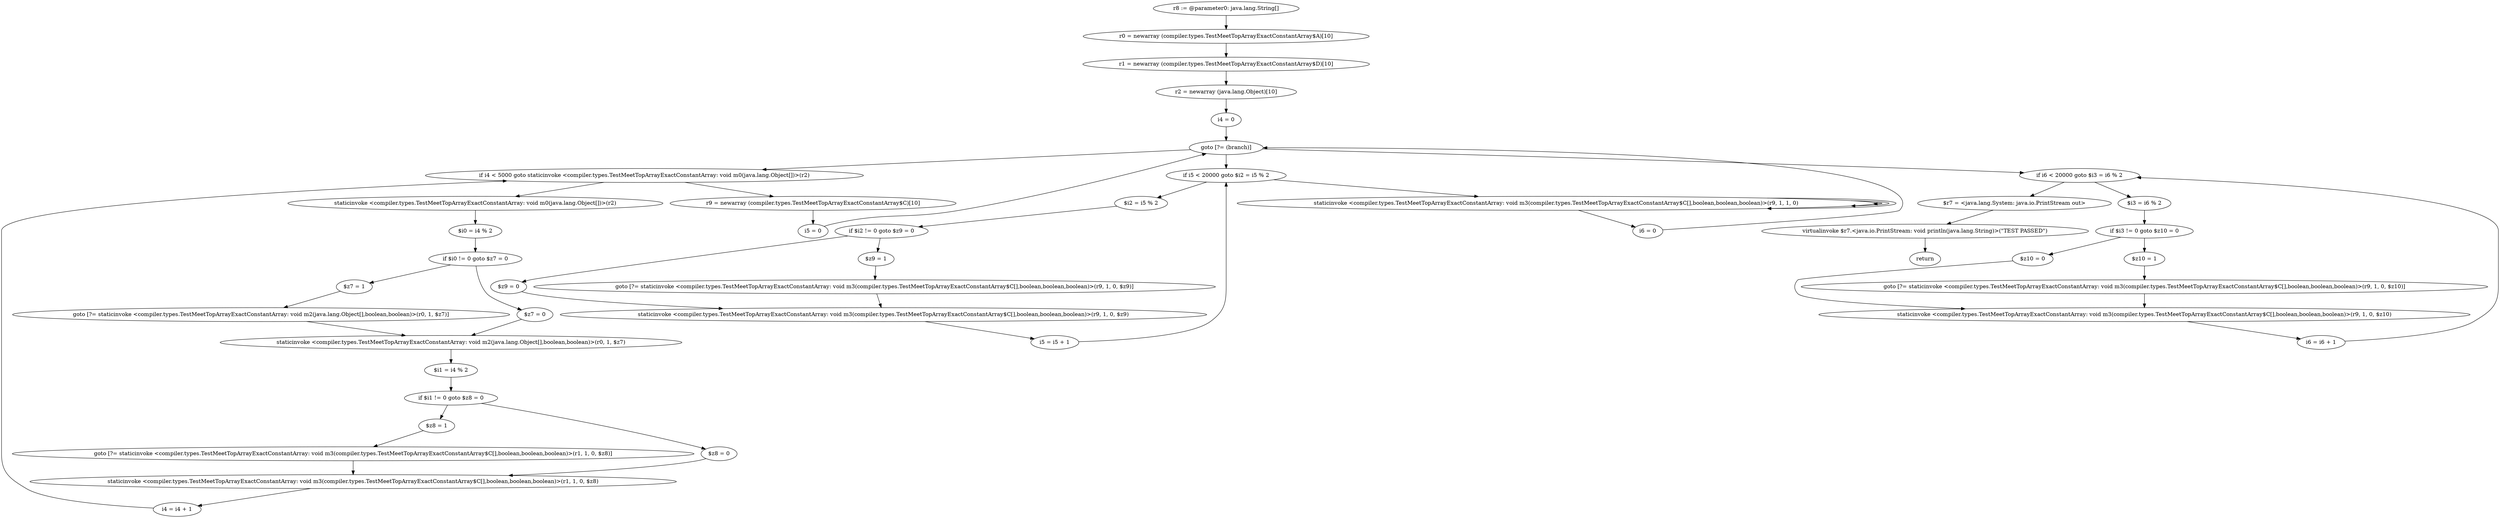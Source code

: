 digraph "unitGraph" {
    "r8 := @parameter0: java.lang.String[]"
    "r0 = newarray (compiler.types.TestMeetTopArrayExactConstantArray$A)[10]"
    "r1 = newarray (compiler.types.TestMeetTopArrayExactConstantArray$D)[10]"
    "r2 = newarray (java.lang.Object)[10]"
    "i4 = 0"
    "goto [?= (branch)]"
    "staticinvoke <compiler.types.TestMeetTopArrayExactConstantArray: void m0(java.lang.Object[])>(r2)"
    "$i0 = i4 % 2"
    "if $i0 != 0 goto $z7 = 0"
    "$z7 = 1"
    "goto [?= staticinvoke <compiler.types.TestMeetTopArrayExactConstantArray: void m2(java.lang.Object[],boolean,boolean)>(r0, 1, $z7)]"
    "$z7 = 0"
    "staticinvoke <compiler.types.TestMeetTopArrayExactConstantArray: void m2(java.lang.Object[],boolean,boolean)>(r0, 1, $z7)"
    "$i1 = i4 % 2"
    "if $i1 != 0 goto $z8 = 0"
    "$z8 = 1"
    "goto [?= staticinvoke <compiler.types.TestMeetTopArrayExactConstantArray: void m3(compiler.types.TestMeetTopArrayExactConstantArray$C[],boolean,boolean,boolean)>(r1, 1, 0, $z8)]"
    "$z8 = 0"
    "staticinvoke <compiler.types.TestMeetTopArrayExactConstantArray: void m3(compiler.types.TestMeetTopArrayExactConstantArray$C[],boolean,boolean,boolean)>(r1, 1, 0, $z8)"
    "i4 = i4 + 1"
    "if i4 < 5000 goto staticinvoke <compiler.types.TestMeetTopArrayExactConstantArray: void m0(java.lang.Object[])>(r2)"
    "r9 = newarray (compiler.types.TestMeetTopArrayExactConstantArray$C)[10]"
    "i5 = 0"
    "$i2 = i5 % 2"
    "if $i2 != 0 goto $z9 = 0"
    "$z9 = 1"
    "goto [?= staticinvoke <compiler.types.TestMeetTopArrayExactConstantArray: void m3(compiler.types.TestMeetTopArrayExactConstantArray$C[],boolean,boolean,boolean)>(r9, 1, 0, $z9)]"
    "$z9 = 0"
    "staticinvoke <compiler.types.TestMeetTopArrayExactConstantArray: void m3(compiler.types.TestMeetTopArrayExactConstantArray$C[],boolean,boolean,boolean)>(r9, 1, 0, $z9)"
    "i5 = i5 + 1"
    "if i5 < 20000 goto $i2 = i5 % 2"
    "staticinvoke <compiler.types.TestMeetTopArrayExactConstantArray: void m3(compiler.types.TestMeetTopArrayExactConstantArray$C[],boolean,boolean,boolean)>(r9, 1, 1, 0)"
    "i6 = 0"
    "$i3 = i6 % 2"
    "if $i3 != 0 goto $z10 = 0"
    "$z10 = 1"
    "goto [?= staticinvoke <compiler.types.TestMeetTopArrayExactConstantArray: void m3(compiler.types.TestMeetTopArrayExactConstantArray$C[],boolean,boolean,boolean)>(r9, 1, 0, $z10)]"
    "$z10 = 0"
    "staticinvoke <compiler.types.TestMeetTopArrayExactConstantArray: void m3(compiler.types.TestMeetTopArrayExactConstantArray$C[],boolean,boolean,boolean)>(r9, 1, 0, $z10)"
    "i6 = i6 + 1"
    "if i6 < 20000 goto $i3 = i6 % 2"
    "$r7 = <java.lang.System: java.io.PrintStream out>"
    "virtualinvoke $r7.<java.io.PrintStream: void println(java.lang.String)>(\"TEST PASSED\")"
    "return"
    "r8 := @parameter0: java.lang.String[]"->"r0 = newarray (compiler.types.TestMeetTopArrayExactConstantArray$A)[10]";
    "r0 = newarray (compiler.types.TestMeetTopArrayExactConstantArray$A)[10]"->"r1 = newarray (compiler.types.TestMeetTopArrayExactConstantArray$D)[10]";
    "r1 = newarray (compiler.types.TestMeetTopArrayExactConstantArray$D)[10]"->"r2 = newarray (java.lang.Object)[10]";
    "r2 = newarray (java.lang.Object)[10]"->"i4 = 0";
    "i4 = 0"->"goto [?= (branch)]";
    "goto [?= (branch)]"->"if i4 < 5000 goto staticinvoke <compiler.types.TestMeetTopArrayExactConstantArray: void m0(java.lang.Object[])>(r2)";
    "staticinvoke <compiler.types.TestMeetTopArrayExactConstantArray: void m0(java.lang.Object[])>(r2)"->"$i0 = i4 % 2";
    "$i0 = i4 % 2"->"if $i0 != 0 goto $z7 = 0";
    "if $i0 != 0 goto $z7 = 0"->"$z7 = 1";
    "if $i0 != 0 goto $z7 = 0"->"$z7 = 0";
    "$z7 = 1"->"goto [?= staticinvoke <compiler.types.TestMeetTopArrayExactConstantArray: void m2(java.lang.Object[],boolean,boolean)>(r0, 1, $z7)]";
    "goto [?= staticinvoke <compiler.types.TestMeetTopArrayExactConstantArray: void m2(java.lang.Object[],boolean,boolean)>(r0, 1, $z7)]"->"staticinvoke <compiler.types.TestMeetTopArrayExactConstantArray: void m2(java.lang.Object[],boolean,boolean)>(r0, 1, $z7)";
    "$z7 = 0"->"staticinvoke <compiler.types.TestMeetTopArrayExactConstantArray: void m2(java.lang.Object[],boolean,boolean)>(r0, 1, $z7)";
    "staticinvoke <compiler.types.TestMeetTopArrayExactConstantArray: void m2(java.lang.Object[],boolean,boolean)>(r0, 1, $z7)"->"$i1 = i4 % 2";
    "$i1 = i4 % 2"->"if $i1 != 0 goto $z8 = 0";
    "if $i1 != 0 goto $z8 = 0"->"$z8 = 1";
    "if $i1 != 0 goto $z8 = 0"->"$z8 = 0";
    "$z8 = 1"->"goto [?= staticinvoke <compiler.types.TestMeetTopArrayExactConstantArray: void m3(compiler.types.TestMeetTopArrayExactConstantArray$C[],boolean,boolean,boolean)>(r1, 1, 0, $z8)]";
    "goto [?= staticinvoke <compiler.types.TestMeetTopArrayExactConstantArray: void m3(compiler.types.TestMeetTopArrayExactConstantArray$C[],boolean,boolean,boolean)>(r1, 1, 0, $z8)]"->"staticinvoke <compiler.types.TestMeetTopArrayExactConstantArray: void m3(compiler.types.TestMeetTopArrayExactConstantArray$C[],boolean,boolean,boolean)>(r1, 1, 0, $z8)";
    "$z8 = 0"->"staticinvoke <compiler.types.TestMeetTopArrayExactConstantArray: void m3(compiler.types.TestMeetTopArrayExactConstantArray$C[],boolean,boolean,boolean)>(r1, 1, 0, $z8)";
    "staticinvoke <compiler.types.TestMeetTopArrayExactConstantArray: void m3(compiler.types.TestMeetTopArrayExactConstantArray$C[],boolean,boolean,boolean)>(r1, 1, 0, $z8)"->"i4 = i4 + 1";
    "i4 = i4 + 1"->"if i4 < 5000 goto staticinvoke <compiler.types.TestMeetTopArrayExactConstantArray: void m0(java.lang.Object[])>(r2)";
    "if i4 < 5000 goto staticinvoke <compiler.types.TestMeetTopArrayExactConstantArray: void m0(java.lang.Object[])>(r2)"->"r9 = newarray (compiler.types.TestMeetTopArrayExactConstantArray$C)[10]";
    "if i4 < 5000 goto staticinvoke <compiler.types.TestMeetTopArrayExactConstantArray: void m0(java.lang.Object[])>(r2)"->"staticinvoke <compiler.types.TestMeetTopArrayExactConstantArray: void m0(java.lang.Object[])>(r2)";
    "r9 = newarray (compiler.types.TestMeetTopArrayExactConstantArray$C)[10]"->"i5 = 0";
    "i5 = 0"->"goto [?= (branch)]";
    "goto [?= (branch)]"->"if i5 < 20000 goto $i2 = i5 % 2";
    "$i2 = i5 % 2"->"if $i2 != 0 goto $z9 = 0";
    "if $i2 != 0 goto $z9 = 0"->"$z9 = 1";
    "if $i2 != 0 goto $z9 = 0"->"$z9 = 0";
    "$z9 = 1"->"goto [?= staticinvoke <compiler.types.TestMeetTopArrayExactConstantArray: void m3(compiler.types.TestMeetTopArrayExactConstantArray$C[],boolean,boolean,boolean)>(r9, 1, 0, $z9)]";
    "goto [?= staticinvoke <compiler.types.TestMeetTopArrayExactConstantArray: void m3(compiler.types.TestMeetTopArrayExactConstantArray$C[],boolean,boolean,boolean)>(r9, 1, 0, $z9)]"->"staticinvoke <compiler.types.TestMeetTopArrayExactConstantArray: void m3(compiler.types.TestMeetTopArrayExactConstantArray$C[],boolean,boolean,boolean)>(r9, 1, 0, $z9)";
    "$z9 = 0"->"staticinvoke <compiler.types.TestMeetTopArrayExactConstantArray: void m3(compiler.types.TestMeetTopArrayExactConstantArray$C[],boolean,boolean,boolean)>(r9, 1, 0, $z9)";
    "staticinvoke <compiler.types.TestMeetTopArrayExactConstantArray: void m3(compiler.types.TestMeetTopArrayExactConstantArray$C[],boolean,boolean,boolean)>(r9, 1, 0, $z9)"->"i5 = i5 + 1";
    "i5 = i5 + 1"->"if i5 < 20000 goto $i2 = i5 % 2";
    "if i5 < 20000 goto $i2 = i5 % 2"->"staticinvoke <compiler.types.TestMeetTopArrayExactConstantArray: void m3(compiler.types.TestMeetTopArrayExactConstantArray$C[],boolean,boolean,boolean)>(r9, 1, 1, 0)";
    "if i5 < 20000 goto $i2 = i5 % 2"->"$i2 = i5 % 2";
    "staticinvoke <compiler.types.TestMeetTopArrayExactConstantArray: void m3(compiler.types.TestMeetTopArrayExactConstantArray$C[],boolean,boolean,boolean)>(r9, 1, 1, 0)"->"staticinvoke <compiler.types.TestMeetTopArrayExactConstantArray: void m3(compiler.types.TestMeetTopArrayExactConstantArray$C[],boolean,boolean,boolean)>(r9, 1, 1, 0)";
    "staticinvoke <compiler.types.TestMeetTopArrayExactConstantArray: void m3(compiler.types.TestMeetTopArrayExactConstantArray$C[],boolean,boolean,boolean)>(r9, 1, 1, 0)"->"staticinvoke <compiler.types.TestMeetTopArrayExactConstantArray: void m3(compiler.types.TestMeetTopArrayExactConstantArray$C[],boolean,boolean,boolean)>(r9, 1, 1, 0)";
    "staticinvoke <compiler.types.TestMeetTopArrayExactConstantArray: void m3(compiler.types.TestMeetTopArrayExactConstantArray$C[],boolean,boolean,boolean)>(r9, 1, 1, 0)"->"staticinvoke <compiler.types.TestMeetTopArrayExactConstantArray: void m3(compiler.types.TestMeetTopArrayExactConstantArray$C[],boolean,boolean,boolean)>(r9, 1, 1, 0)";
    "staticinvoke <compiler.types.TestMeetTopArrayExactConstantArray: void m3(compiler.types.TestMeetTopArrayExactConstantArray$C[],boolean,boolean,boolean)>(r9, 1, 1, 0)"->"i6 = 0";
    "i6 = 0"->"goto [?= (branch)]";
    "goto [?= (branch)]"->"if i6 < 20000 goto $i3 = i6 % 2";
    "$i3 = i6 % 2"->"if $i3 != 0 goto $z10 = 0";
    "if $i3 != 0 goto $z10 = 0"->"$z10 = 1";
    "if $i3 != 0 goto $z10 = 0"->"$z10 = 0";
    "$z10 = 1"->"goto [?= staticinvoke <compiler.types.TestMeetTopArrayExactConstantArray: void m3(compiler.types.TestMeetTopArrayExactConstantArray$C[],boolean,boolean,boolean)>(r9, 1, 0, $z10)]";
    "goto [?= staticinvoke <compiler.types.TestMeetTopArrayExactConstantArray: void m3(compiler.types.TestMeetTopArrayExactConstantArray$C[],boolean,boolean,boolean)>(r9, 1, 0, $z10)]"->"staticinvoke <compiler.types.TestMeetTopArrayExactConstantArray: void m3(compiler.types.TestMeetTopArrayExactConstantArray$C[],boolean,boolean,boolean)>(r9, 1, 0, $z10)";
    "$z10 = 0"->"staticinvoke <compiler.types.TestMeetTopArrayExactConstantArray: void m3(compiler.types.TestMeetTopArrayExactConstantArray$C[],boolean,boolean,boolean)>(r9, 1, 0, $z10)";
    "staticinvoke <compiler.types.TestMeetTopArrayExactConstantArray: void m3(compiler.types.TestMeetTopArrayExactConstantArray$C[],boolean,boolean,boolean)>(r9, 1, 0, $z10)"->"i6 = i6 + 1";
    "i6 = i6 + 1"->"if i6 < 20000 goto $i3 = i6 % 2";
    "if i6 < 20000 goto $i3 = i6 % 2"->"$r7 = <java.lang.System: java.io.PrintStream out>";
    "if i6 < 20000 goto $i3 = i6 % 2"->"$i3 = i6 % 2";
    "$r7 = <java.lang.System: java.io.PrintStream out>"->"virtualinvoke $r7.<java.io.PrintStream: void println(java.lang.String)>(\"TEST PASSED\")";
    "virtualinvoke $r7.<java.io.PrintStream: void println(java.lang.String)>(\"TEST PASSED\")"->"return";
}
